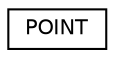 digraph "Graphical Class Hierarchy"
{
  edge [fontname="Helvetica",fontsize="10",labelfontname="Helvetica",labelfontsize="10"];
  node [fontname="Helvetica",fontsize="10",shape=record];
  rankdir="LR";
  Node1 [label="POINT",height=0.2,width=0.4,color="black", fillcolor="white", style="filled",URL="$classPOINT.html"];
}
